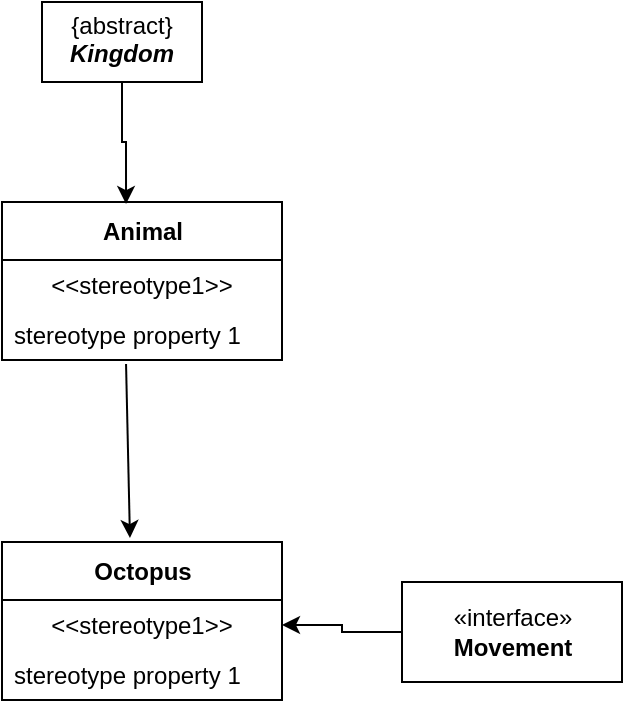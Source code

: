 <mxfile version="15.0.3" type="github">
  <diagram id="1Rut4U1NrQ8-BXTSjwiw" name="Page-1">
    <mxGraphModel dx="946" dy="544" grid="1" gridSize="10" guides="1" tooltips="1" connect="1" arrows="1" fold="1" page="1" pageScale="1" pageWidth="827" pageHeight="1169" math="0" shadow="0">
      <root>
        <mxCell id="0" />
        <mxCell id="1" parent="0" />
        <mxCell id="K2dEYQnsT9WE26zkxhUP-2" value="Octopus" style="swimlane;fontStyle=1;align=center;verticalAlign=middle;childLayout=stackLayout;horizontal=1;startSize=29;horizontalStack=0;resizeParent=1;resizeParentMax=0;resizeLast=0;collapsible=0;marginBottom=0;html=1;" vertex="1" parent="1">
          <mxGeometry x="330" y="350" width="140" height="79" as="geometry" />
        </mxCell>
        <mxCell id="K2dEYQnsT9WE26zkxhUP-3" value="&amp;lt;&amp;lt;stereotype1&amp;gt;&amp;gt;" style="text;html=1;strokeColor=none;fillColor=none;align=center;verticalAlign=middle;spacingLeft=4;spacingRight=4;overflow=hidden;rotatable=0;points=[[0,0.5],[1,0.5]];portConstraint=eastwest;" vertex="1" parent="K2dEYQnsT9WE26zkxhUP-2">
          <mxGeometry y="29" width="140" height="25" as="geometry" />
        </mxCell>
        <mxCell id="K2dEYQnsT9WE26zkxhUP-4" value="stereotype property 1" style="text;html=1;strokeColor=none;fillColor=none;align=left;verticalAlign=middle;spacingLeft=4;spacingRight=4;overflow=hidden;rotatable=0;points=[[0,0.5],[1,0.5]];portConstraint=eastwest;" vertex="1" parent="K2dEYQnsT9WE26zkxhUP-2">
          <mxGeometry y="54" width="140" height="25" as="geometry" />
        </mxCell>
        <mxCell id="K2dEYQnsT9WE26zkxhUP-5" value="Animal" style="swimlane;fontStyle=1;align=center;verticalAlign=middle;childLayout=stackLayout;horizontal=1;startSize=29;horizontalStack=0;resizeParent=1;resizeParentMax=0;resizeLast=0;collapsible=0;marginBottom=0;html=1;" vertex="1" parent="1">
          <mxGeometry x="330" y="180" width="140" height="79" as="geometry" />
        </mxCell>
        <mxCell id="K2dEYQnsT9WE26zkxhUP-6" value="&amp;lt;&amp;lt;stereotype1&amp;gt;&amp;gt;" style="text;html=1;strokeColor=none;fillColor=none;align=center;verticalAlign=middle;spacingLeft=4;spacingRight=4;overflow=hidden;rotatable=0;points=[[0,0.5],[1,0.5]];portConstraint=eastwest;" vertex="1" parent="K2dEYQnsT9WE26zkxhUP-5">
          <mxGeometry y="29" width="140" height="25" as="geometry" />
        </mxCell>
        <mxCell id="K2dEYQnsT9WE26zkxhUP-7" value="stereotype property 1" style="text;html=1;strokeColor=none;fillColor=none;align=left;verticalAlign=middle;spacingLeft=4;spacingRight=4;overflow=hidden;rotatable=0;points=[[0,0.5],[1,0.5]];portConstraint=eastwest;" vertex="1" parent="K2dEYQnsT9WE26zkxhUP-5">
          <mxGeometry y="54" width="140" height="25" as="geometry" />
        </mxCell>
        <mxCell id="K2dEYQnsT9WE26zkxhUP-9" value="" style="endArrow=classic;html=1;exitX=0.443;exitY=1.08;exitDx=0;exitDy=0;exitPerimeter=0;entryX=0.457;entryY=-0.025;entryDx=0;entryDy=0;entryPerimeter=0;" edge="1" parent="1" source="K2dEYQnsT9WE26zkxhUP-7" target="K2dEYQnsT9WE26zkxhUP-2">
          <mxGeometry width="50" height="50" relative="1" as="geometry">
            <mxPoint x="390" y="290" as="sourcePoint" />
            <mxPoint x="450" y="410" as="targetPoint" />
          </mxGeometry>
        </mxCell>
        <mxCell id="K2dEYQnsT9WE26zkxhUP-11" style="edgeStyle=orthogonalEdgeStyle;rounded=0;orthogonalLoop=1;jettySize=auto;html=1;entryX=1;entryY=0.5;entryDx=0;entryDy=0;" edge="1" parent="1" source="K2dEYQnsT9WE26zkxhUP-10" target="K2dEYQnsT9WE26zkxhUP-3">
          <mxGeometry relative="1" as="geometry" />
        </mxCell>
        <mxCell id="K2dEYQnsT9WE26zkxhUP-10" value="«interface»&lt;br&gt;&lt;b&gt;Movement&lt;/b&gt;" style="html=1;" vertex="1" parent="1">
          <mxGeometry x="530" y="370" width="110" height="50" as="geometry" />
        </mxCell>
        <mxCell id="K2dEYQnsT9WE26zkxhUP-14" style="edgeStyle=orthogonalEdgeStyle;rounded=0;orthogonalLoop=1;jettySize=auto;html=1;entryX=0.443;entryY=0.013;entryDx=0;entryDy=0;entryPerimeter=0;" edge="1" parent="1" source="K2dEYQnsT9WE26zkxhUP-13" target="K2dEYQnsT9WE26zkxhUP-5">
          <mxGeometry relative="1" as="geometry" />
        </mxCell>
        <mxCell id="K2dEYQnsT9WE26zkxhUP-13" value="&lt;p style=&quot;margin: 5px&quot;&gt;{abstract}&lt;br&gt;&lt;b&gt;&lt;i&gt;Kingdom&lt;/i&gt;&lt;/b&gt;&lt;/p&gt;&lt;p style=&quot;margin: 5px&quot;&gt;&lt;b&gt;&lt;i&gt;&lt;br&gt;&lt;/i&gt;&lt;/b&gt;&lt;/p&gt;" style="shape=rect;html=1;overflow=fill;whiteSpace=wrap;align=center;" vertex="1" parent="1">
          <mxGeometry x="350" y="80" width="80" height="40" as="geometry" />
        </mxCell>
      </root>
    </mxGraphModel>
  </diagram>
</mxfile>
